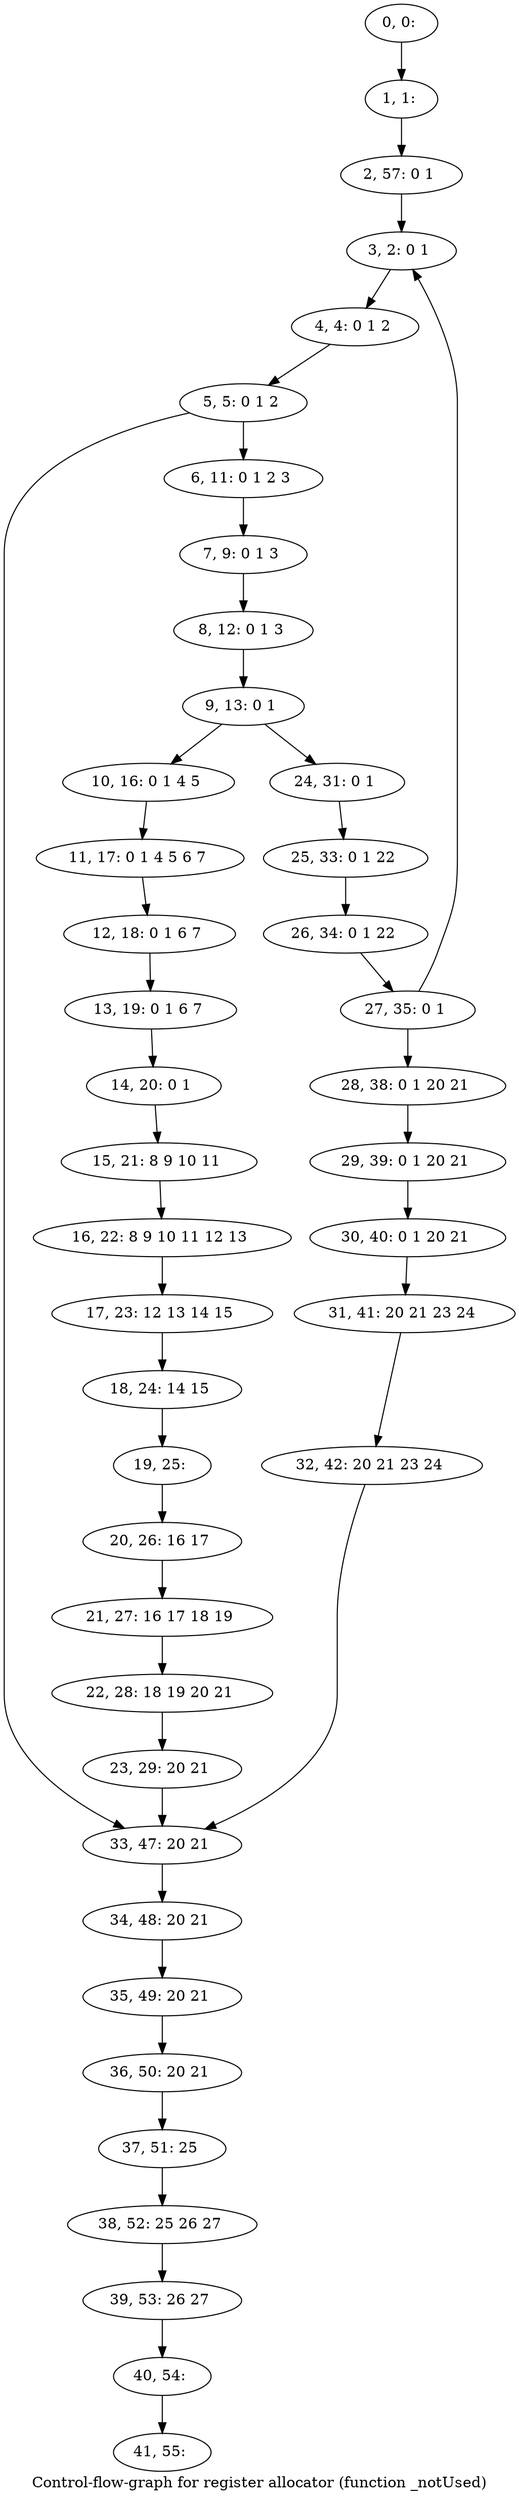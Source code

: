 digraph G {
graph [label="Control-flow-graph for register allocator (function _notUsed)"]
0[label="0, 0: "];
1[label="1, 1: "];
2[label="2, 57: 0 1 "];
3[label="3, 2: 0 1 "];
4[label="4, 4: 0 1 2 "];
5[label="5, 5: 0 1 2 "];
6[label="6, 11: 0 1 2 3 "];
7[label="7, 9: 0 1 3 "];
8[label="8, 12: 0 1 3 "];
9[label="9, 13: 0 1 "];
10[label="10, 16: 0 1 4 5 "];
11[label="11, 17: 0 1 4 5 6 7 "];
12[label="12, 18: 0 1 6 7 "];
13[label="13, 19: 0 1 6 7 "];
14[label="14, 20: 0 1 "];
15[label="15, 21: 8 9 10 11 "];
16[label="16, 22: 8 9 10 11 12 13 "];
17[label="17, 23: 12 13 14 15 "];
18[label="18, 24: 14 15 "];
19[label="19, 25: "];
20[label="20, 26: 16 17 "];
21[label="21, 27: 16 17 18 19 "];
22[label="22, 28: 18 19 20 21 "];
23[label="23, 29: 20 21 "];
24[label="24, 31: 0 1 "];
25[label="25, 33: 0 1 22 "];
26[label="26, 34: 0 1 22 "];
27[label="27, 35: 0 1 "];
28[label="28, 38: 0 1 20 21 "];
29[label="29, 39: 0 1 20 21 "];
30[label="30, 40: 0 1 20 21 "];
31[label="31, 41: 20 21 23 24 "];
32[label="32, 42: 20 21 23 24 "];
33[label="33, 47: 20 21 "];
34[label="34, 48: 20 21 "];
35[label="35, 49: 20 21 "];
36[label="36, 50: 20 21 "];
37[label="37, 51: 25 "];
38[label="38, 52: 25 26 27 "];
39[label="39, 53: 26 27 "];
40[label="40, 54: "];
41[label="41, 55: "];
0->1 ;
1->2 ;
2->3 ;
3->4 ;
4->5 ;
5->6 ;
5->33 ;
6->7 ;
7->8 ;
8->9 ;
9->10 ;
9->24 ;
10->11 ;
11->12 ;
12->13 ;
13->14 ;
14->15 ;
15->16 ;
16->17 ;
17->18 ;
18->19 ;
19->20 ;
20->21 ;
21->22 ;
22->23 ;
23->33 ;
24->25 ;
25->26 ;
26->27 ;
27->28 ;
27->3 ;
28->29 ;
29->30 ;
30->31 ;
31->32 ;
32->33 ;
33->34 ;
34->35 ;
35->36 ;
36->37 ;
37->38 ;
38->39 ;
39->40 ;
40->41 ;
}
